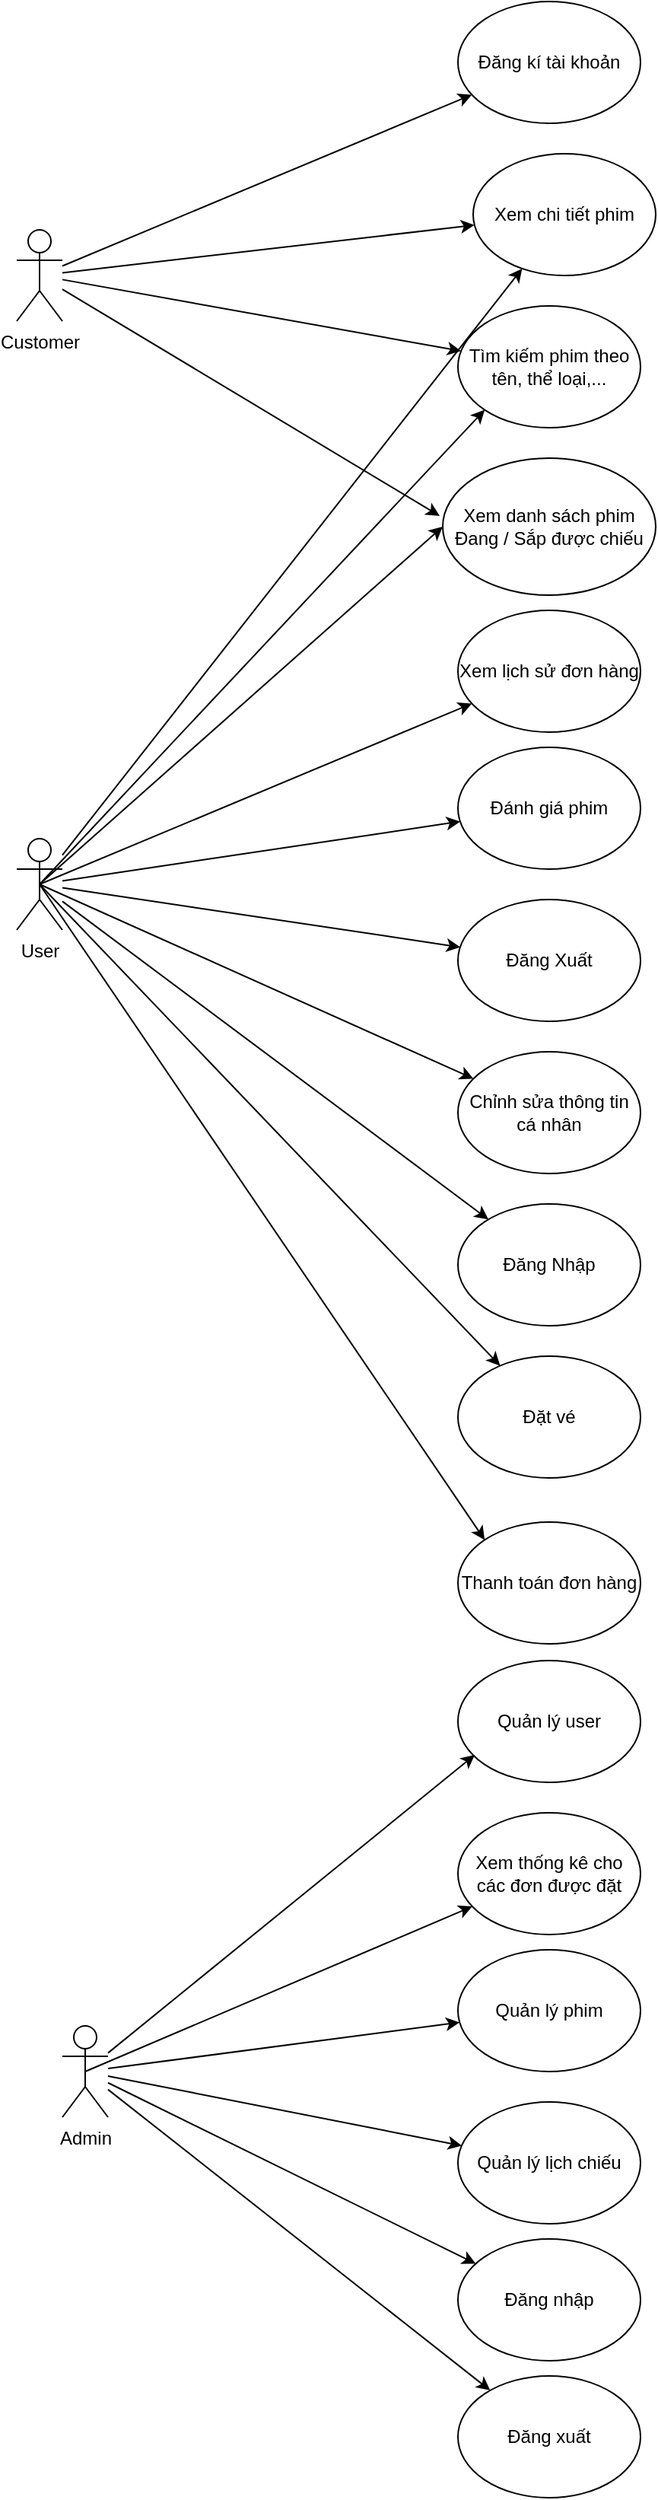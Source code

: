 <mxfile version="21.1.8" type="github">
  <diagram name="Trang-1" id="27Dqmn4jloWZ2EsQ8YqA">
    <mxGraphModel dx="2122" dy="1263" grid="1" gridSize="10" guides="1" tooltips="1" connect="1" arrows="1" fold="1" page="1" pageScale="1" pageWidth="827" pageHeight="1169" math="0" shadow="0">
      <root>
        <mxCell id="0" />
        <mxCell id="1" parent="0" />
        <mxCell id="eiyXgNzEFOhZKsBE6SMP-1" value="Customer&lt;br&gt;" style="shape=umlActor;verticalLabelPosition=bottom;verticalAlign=top;html=1;outlineConnect=0;labelBackgroundColor=none;rounded=0;" parent="1" vertex="1">
          <mxGeometry x="590" y="320" width="30" height="60" as="geometry" />
        </mxCell>
        <mxCell id="eiyXgNzEFOhZKsBE6SMP-2" value="" style="endArrow=classic;html=1;rounded=0;labelBackgroundColor=none;fontColor=default;" parent="1" source="eiyXgNzEFOhZKsBE6SMP-1" target="eiyXgNzEFOhZKsBE6SMP-3" edge="1">
          <mxGeometry width="50" height="50" relative="1" as="geometry">
            <mxPoint x="190" y="280" as="sourcePoint" />
            <mxPoint x="520" y="220" as="targetPoint" />
          </mxGeometry>
        </mxCell>
        <mxCell id="eiyXgNzEFOhZKsBE6SMP-3" value="Đăng kí tài khoản" style="ellipse;whiteSpace=wrap;html=1;labelBackgroundColor=none;rounded=0;" parent="1" vertex="1">
          <mxGeometry x="880" y="170" width="120" height="80" as="geometry" />
        </mxCell>
        <mxCell id="eiyXgNzEFOhZKsBE6SMP-4" value="Xem danh sách phim&lt;br&gt;Đang / Sắp được chiếu" style="ellipse;whiteSpace=wrap;html=1;labelBackgroundColor=none;rounded=0;" parent="1" vertex="1">
          <mxGeometry x="870" y="470" width="140" height="90" as="geometry" />
        </mxCell>
        <mxCell id="eiyXgNzEFOhZKsBE6SMP-5" value="" style="endArrow=classic;html=1;rounded=0;entryX=-0.014;entryY=0.422;entryDx=0;entryDy=0;entryPerimeter=0;labelBackgroundColor=none;fontColor=default;" parent="1" source="eiyXgNzEFOhZKsBE6SMP-1" target="eiyXgNzEFOhZKsBE6SMP-4" edge="1">
          <mxGeometry width="50" height="50" relative="1" as="geometry">
            <mxPoint x="140" y="320" as="sourcePoint" />
            <mxPoint x="320" y="410" as="targetPoint" />
          </mxGeometry>
        </mxCell>
        <mxCell id="eiyXgNzEFOhZKsBE6SMP-6" value="" style="endArrow=classic;html=1;rounded=0;labelBackgroundColor=none;fontColor=default;" parent="1" source="eiyXgNzEFOhZKsBE6SMP-1" target="eiyXgNzEFOhZKsBE6SMP-7" edge="1">
          <mxGeometry width="50" height="50" relative="1" as="geometry">
            <mxPoint x="180" y="250" as="sourcePoint" />
            <mxPoint x="330" y="240" as="targetPoint" />
          </mxGeometry>
        </mxCell>
        <mxCell id="eiyXgNzEFOhZKsBE6SMP-7" value="Xem chi tiết phim" style="ellipse;whiteSpace=wrap;html=1;labelBackgroundColor=none;rounded=0;" parent="1" vertex="1">
          <mxGeometry x="890" y="270" width="120" height="80" as="geometry" />
        </mxCell>
        <mxCell id="eiyXgNzEFOhZKsBE6SMP-8" value="Tìm kiếm phim theo tên, thể loại,..." style="ellipse;whiteSpace=wrap;html=1;labelBackgroundColor=none;rounded=0;" parent="1" vertex="1">
          <mxGeometry x="880" y="370" width="120" height="80" as="geometry" />
        </mxCell>
        <mxCell id="eiyXgNzEFOhZKsBE6SMP-9" value="" style="endArrow=classic;html=1;rounded=0;labelBackgroundColor=none;fontColor=default;" parent="1" source="eiyXgNzEFOhZKsBE6SMP-1" target="eiyXgNzEFOhZKsBE6SMP-8" edge="1">
          <mxGeometry width="50" height="50" relative="1" as="geometry">
            <mxPoint x="170" y="220" as="sourcePoint" />
            <mxPoint x="310" y="140" as="targetPoint" />
          </mxGeometry>
        </mxCell>
        <mxCell id="eiyXgNzEFOhZKsBE6SMP-11" value="User&lt;br&gt;&lt;br&gt;" style="shape=umlActor;verticalLabelPosition=bottom;verticalAlign=top;html=1;outlineConnect=0;labelBackgroundColor=none;rounded=0;" parent="1" vertex="1">
          <mxGeometry x="590" y="720" width="30" height="60" as="geometry" />
        </mxCell>
        <mxCell id="eiyXgNzEFOhZKsBE6SMP-14" value="Đăng Nhập" style="ellipse;whiteSpace=wrap;html=1;labelBackgroundColor=none;rounded=0;" parent="1" vertex="1">
          <mxGeometry x="880" y="960" width="120" height="80" as="geometry" />
        </mxCell>
        <mxCell id="eiyXgNzEFOhZKsBE6SMP-15" value="Đăng Xuất" style="ellipse;whiteSpace=wrap;html=1;labelBackgroundColor=none;rounded=0;" parent="1" vertex="1">
          <mxGeometry x="880" y="760" width="120" height="80" as="geometry" />
        </mxCell>
        <mxCell id="eiyXgNzEFOhZKsBE6SMP-16" value="Chỉnh sửa thông tin cá nhân" style="ellipse;whiteSpace=wrap;html=1;labelBackgroundColor=none;rounded=0;" parent="1" vertex="1">
          <mxGeometry x="880" y="860" width="120" height="80" as="geometry" />
        </mxCell>
        <mxCell id="eiyXgNzEFOhZKsBE6SMP-17" value="Đánh giá phim" style="ellipse;whiteSpace=wrap;html=1;labelBackgroundColor=none;rounded=0;" parent="1" vertex="1">
          <mxGeometry x="880" y="660" width="120" height="80" as="geometry" />
        </mxCell>
        <mxCell id="eiyXgNzEFOhZKsBE6SMP-18" value="Xem lịch sử đơn hàng" style="ellipse;whiteSpace=wrap;html=1;labelBackgroundColor=none;rounded=0;" parent="1" vertex="1">
          <mxGeometry x="880" y="570" width="120" height="80" as="geometry" />
        </mxCell>
        <mxCell id="eiyXgNzEFOhZKsBE6SMP-19" value="Đặt vé" style="ellipse;whiteSpace=wrap;html=1;labelBackgroundColor=none;rounded=0;" parent="1" vertex="1">
          <mxGeometry x="880" y="1060" width="120" height="80" as="geometry" />
        </mxCell>
        <mxCell id="eiyXgNzEFOhZKsBE6SMP-20" value="Thanh toán đơn hàng" style="ellipse;whiteSpace=wrap;html=1;labelBackgroundColor=none;rounded=0;" parent="1" vertex="1">
          <mxGeometry x="880" y="1169" width="120" height="80" as="geometry" />
        </mxCell>
        <mxCell id="eiyXgNzEFOhZKsBE6SMP-22" value="Admin" style="shape=umlActor;verticalLabelPosition=bottom;verticalAlign=top;html=1;outlineConnect=0;labelBackgroundColor=none;rounded=0;" parent="1" vertex="1">
          <mxGeometry x="620" y="1500" width="30" height="60" as="geometry" />
        </mxCell>
        <mxCell id="eiyXgNzEFOhZKsBE6SMP-23" value="Quản lý user" style="ellipse;whiteSpace=wrap;html=1;labelBackgroundColor=none;rounded=0;" parent="1" vertex="1">
          <mxGeometry x="880" y="1260" width="120" height="80" as="geometry" />
        </mxCell>
        <mxCell id="eiyXgNzEFOhZKsBE6SMP-24" value="Xem thống kê cho các đơn được đặt" style="ellipse;whiteSpace=wrap;html=1;labelBackgroundColor=none;rounded=0;" parent="1" vertex="1">
          <mxGeometry x="880" y="1360" width="120" height="80" as="geometry" />
        </mxCell>
        <mxCell id="eiyXgNzEFOhZKsBE6SMP-25" value="Quản lý phim" style="ellipse;whiteSpace=wrap;html=1;labelBackgroundColor=none;rounded=0;" parent="1" vertex="1">
          <mxGeometry x="880" y="1450" width="120" height="80" as="geometry" />
        </mxCell>
        <mxCell id="eiyXgNzEFOhZKsBE6SMP-26" value="Quản lý lịch chiếu" style="ellipse;whiteSpace=wrap;html=1;labelBackgroundColor=none;rounded=0;" parent="1" vertex="1">
          <mxGeometry x="880" y="1550" width="120" height="80" as="geometry" />
        </mxCell>
        <mxCell id="eiyXgNzEFOhZKsBE6SMP-34" value="" style="endArrow=classic;html=1;rounded=0;labelBackgroundColor=none;fontColor=default;" parent="1" source="eiyXgNzEFOhZKsBE6SMP-11" target="eiyXgNzEFOhZKsBE6SMP-15" edge="1">
          <mxGeometry width="50" height="50" relative="1" as="geometry">
            <mxPoint x="390" y="1020" as="sourcePoint" />
            <mxPoint x="440" y="970" as="targetPoint" />
          </mxGeometry>
        </mxCell>
        <mxCell id="eiyXgNzEFOhZKsBE6SMP-35" value="" style="endArrow=classic;html=1;rounded=0;exitX=0.5;exitY=0.5;exitDx=0;exitDy=0;exitPerimeter=0;labelBackgroundColor=none;fontColor=default;" parent="1" source="eiyXgNzEFOhZKsBE6SMP-11" target="eiyXgNzEFOhZKsBE6SMP-16" edge="1">
          <mxGeometry width="50" height="50" relative="1" as="geometry">
            <mxPoint x="140" y="871" as="sourcePoint" />
            <mxPoint x="370" y="727" as="targetPoint" />
          </mxGeometry>
        </mxCell>
        <mxCell id="eiyXgNzEFOhZKsBE6SMP-36" value="" style="endArrow=classic;html=1;rounded=0;labelBackgroundColor=none;fontColor=default;" parent="1" target="eiyXgNzEFOhZKsBE6SMP-17" edge="1" source="eiyXgNzEFOhZKsBE6SMP-11">
          <mxGeometry width="50" height="50" relative="1" as="geometry">
            <mxPoint x="120" y="870" as="sourcePoint" />
            <mxPoint x="380" y="737" as="targetPoint" />
          </mxGeometry>
        </mxCell>
        <mxCell id="eiyXgNzEFOhZKsBE6SMP-37" value="" style="endArrow=classic;html=1;rounded=0;exitX=0.5;exitY=0.5;exitDx=0;exitDy=0;exitPerimeter=0;labelBackgroundColor=none;fontColor=default;" parent="1" source="eiyXgNzEFOhZKsBE6SMP-11" target="eiyXgNzEFOhZKsBE6SMP-18" edge="1">
          <mxGeometry width="50" height="50" relative="1" as="geometry">
            <mxPoint x="160" y="891" as="sourcePoint" />
            <mxPoint x="390" y="747" as="targetPoint" />
          </mxGeometry>
        </mxCell>
        <mxCell id="eiyXgNzEFOhZKsBE6SMP-38" value="" style="endArrow=classic;html=1;rounded=0;exitX=0.5;exitY=0.5;exitDx=0;exitDy=0;exitPerimeter=0;labelBackgroundColor=none;fontColor=default;" parent="1" source="eiyXgNzEFOhZKsBE6SMP-11" target="eiyXgNzEFOhZKsBE6SMP-19" edge="1">
          <mxGeometry width="50" height="50" relative="1" as="geometry">
            <mxPoint x="125" y="880" as="sourcePoint" />
            <mxPoint x="364" y="988" as="targetPoint" />
          </mxGeometry>
        </mxCell>
        <mxCell id="eiyXgNzEFOhZKsBE6SMP-39" value="" style="endArrow=classic;html=1;rounded=0;exitX=0.5;exitY=0.5;exitDx=0;exitDy=0;exitPerimeter=0;entryX=0;entryY=0;entryDx=0;entryDy=0;labelBackgroundColor=none;fontColor=default;" parent="1" source="eiyXgNzEFOhZKsBE6SMP-11" target="eiyXgNzEFOhZKsBE6SMP-20" edge="1">
          <mxGeometry width="50" height="50" relative="1" as="geometry">
            <mxPoint x="135" y="890" as="sourcePoint" />
            <mxPoint x="374" y="998" as="targetPoint" />
          </mxGeometry>
        </mxCell>
        <mxCell id="eiyXgNzEFOhZKsBE6SMP-40" value="" style="endArrow=classic;html=1;rounded=0;entryX=0.092;entryY=0.775;entryDx=0;entryDy=0;entryPerimeter=0;labelBackgroundColor=none;fontColor=default;" parent="1" source="eiyXgNzEFOhZKsBE6SMP-22" target="eiyXgNzEFOhZKsBE6SMP-23" edge="1">
          <mxGeometry width="50" height="50" relative="1" as="geometry">
            <mxPoint x="390" y="1620" as="sourcePoint" />
            <mxPoint x="440" y="1570" as="targetPoint" />
          </mxGeometry>
        </mxCell>
        <mxCell id="eiyXgNzEFOhZKsBE6SMP-41" value="" style="endArrow=classic;html=1;rounded=0;exitX=0.5;exitY=0.5;exitDx=0;exitDy=0;exitPerimeter=0;labelBackgroundColor=none;fontColor=default;" parent="1" source="eiyXgNzEFOhZKsBE6SMP-22" target="eiyXgNzEFOhZKsBE6SMP-24" edge="1">
          <mxGeometry width="50" height="50" relative="1" as="geometry">
            <mxPoint x="220" y="1530" as="sourcePoint" />
            <mxPoint x="375" y="1432" as="targetPoint" />
          </mxGeometry>
        </mxCell>
        <mxCell id="eiyXgNzEFOhZKsBE6SMP-43" value="" style="endArrow=classic;html=1;rounded=0;labelBackgroundColor=none;fontColor=default;" parent="1" source="eiyXgNzEFOhZKsBE6SMP-22" target="eiyXgNzEFOhZKsBE6SMP-25" edge="1">
          <mxGeometry width="50" height="50" relative="1" as="geometry">
            <mxPoint x="390" y="1620" as="sourcePoint" />
            <mxPoint x="440" y="1570" as="targetPoint" />
          </mxGeometry>
        </mxCell>
        <mxCell id="eiyXgNzEFOhZKsBE6SMP-44" value="" style="endArrow=classic;html=1;rounded=0;labelBackgroundColor=none;fontColor=default;" parent="1" source="eiyXgNzEFOhZKsBE6SMP-22" target="eiyXgNzEFOhZKsBE6SMP-26" edge="1">
          <mxGeometry width="50" height="50" relative="1" as="geometry">
            <mxPoint x="220" y="1532" as="sourcePoint" />
            <mxPoint x="385" y="1442" as="targetPoint" />
          </mxGeometry>
        </mxCell>
        <mxCell id="8rNhFNdXtUtdGlSlbBdw-1" value="" style="endArrow=classic;html=1;rounded=0;labelBackgroundColor=none;fontColor=default;" edge="1" parent="1" source="eiyXgNzEFOhZKsBE6SMP-11" target="eiyXgNzEFOhZKsBE6SMP-14">
          <mxGeometry width="50" height="50" relative="1" as="geometry">
            <mxPoint x="480" y="950" as="sourcePoint" />
            <mxPoint x="810" y="960" as="targetPoint" />
          </mxGeometry>
        </mxCell>
        <mxCell id="8rNhFNdXtUtdGlSlbBdw-3" value="" style="endArrow=classic;html=1;rounded=0;entryX=0;entryY=0.5;entryDx=0;entryDy=0;exitX=0.5;exitY=0.5;exitDx=0;exitDy=0;exitPerimeter=0;labelBackgroundColor=none;fontColor=default;" edge="1" parent="1" source="eiyXgNzEFOhZKsBE6SMP-11" target="eiyXgNzEFOhZKsBE6SMP-4">
          <mxGeometry width="50" height="50" relative="1" as="geometry">
            <mxPoint x="570" y="890" as="sourcePoint" />
            <mxPoint x="850" y="850" as="targetPoint" />
          </mxGeometry>
        </mxCell>
        <mxCell id="8rNhFNdXtUtdGlSlbBdw-6" value="" style="endArrow=classic;html=1;rounded=0;hachureGap=4;fontFamily=Architects Daughter;fontSource=https%3A%2F%2Ffonts.googleapis.com%2Fcss%3Ffamily%3DArchitects%2BDaughter;fontSize=16;entryX=0;entryY=1;entryDx=0;entryDy=0;exitX=0.5;exitY=0.5;exitDx=0;exitDy=0;exitPerimeter=0;" edge="1" parent="1" source="eiyXgNzEFOhZKsBE6SMP-11" target="eiyXgNzEFOhZKsBE6SMP-8">
          <mxGeometry width="50" height="50" relative="1" as="geometry">
            <mxPoint x="930" y="720" as="sourcePoint" />
            <mxPoint x="980" y="670" as="targetPoint" />
          </mxGeometry>
        </mxCell>
        <mxCell id="8rNhFNdXtUtdGlSlbBdw-11" value="" style="endArrow=classic;html=1;rounded=0;" edge="1" parent="1" source="eiyXgNzEFOhZKsBE6SMP-11" target="eiyXgNzEFOhZKsBE6SMP-7">
          <mxGeometry width="50" height="50" relative="1" as="geometry">
            <mxPoint x="970" y="690" as="sourcePoint" />
            <mxPoint x="1020" y="640" as="targetPoint" />
          </mxGeometry>
        </mxCell>
        <mxCell id="8rNhFNdXtUtdGlSlbBdw-13" value="Đăng nhập" style="ellipse;whiteSpace=wrap;html=1;" vertex="1" parent="1">
          <mxGeometry x="880" y="1640" width="120" height="80" as="geometry" />
        </mxCell>
        <mxCell id="8rNhFNdXtUtdGlSlbBdw-14" value="Đăng xuất" style="ellipse;whiteSpace=wrap;html=1;" vertex="1" parent="1">
          <mxGeometry x="880" y="1730" width="120" height="80" as="geometry" />
        </mxCell>
        <mxCell id="8rNhFNdXtUtdGlSlbBdw-15" value="" style="endArrow=classic;html=1;rounded=0;" edge="1" parent="1" source="eiyXgNzEFOhZKsBE6SMP-22" target="8rNhFNdXtUtdGlSlbBdw-13">
          <mxGeometry width="50" height="50" relative="1" as="geometry">
            <mxPoint x="940" y="1600" as="sourcePoint" />
            <mxPoint x="990" y="1550" as="targetPoint" />
          </mxGeometry>
        </mxCell>
        <mxCell id="8rNhFNdXtUtdGlSlbBdw-16" value="" style="endArrow=classic;html=1;rounded=0;" edge="1" parent="1" source="eiyXgNzEFOhZKsBE6SMP-22" target="8rNhFNdXtUtdGlSlbBdw-14">
          <mxGeometry width="50" height="50" relative="1" as="geometry">
            <mxPoint x="940" y="1600" as="sourcePoint" />
            <mxPoint x="990" y="1550" as="targetPoint" />
          </mxGeometry>
        </mxCell>
      </root>
    </mxGraphModel>
  </diagram>
</mxfile>

